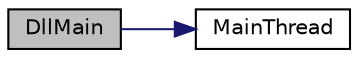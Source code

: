 digraph "DllMain"
{
 // LATEX_PDF_SIZE
  edge [fontname="Helvetica",fontsize="10",labelfontname="Helvetica",labelfontsize="10"];
  node [fontname="Helvetica",fontsize="10",shape=record];
  rankdir="LR";
  Node1 [label="DllMain",height=0.2,width=0.4,color="black", fillcolor="grey75", style="filled", fontcolor="black",tooltip="Dll entry point."];
  Node1 -> Node2 [color="midnightblue",fontsize="10",style="solid"];
  Node2 [label="MainThread",height=0.2,width=0.4,color="black", fillcolor="white", style="filled",URL="$_dll_main_8cc.html#a61bf3b4c8ca971214709dfa5346b78f0",tooltip="Application main thread."];
}
